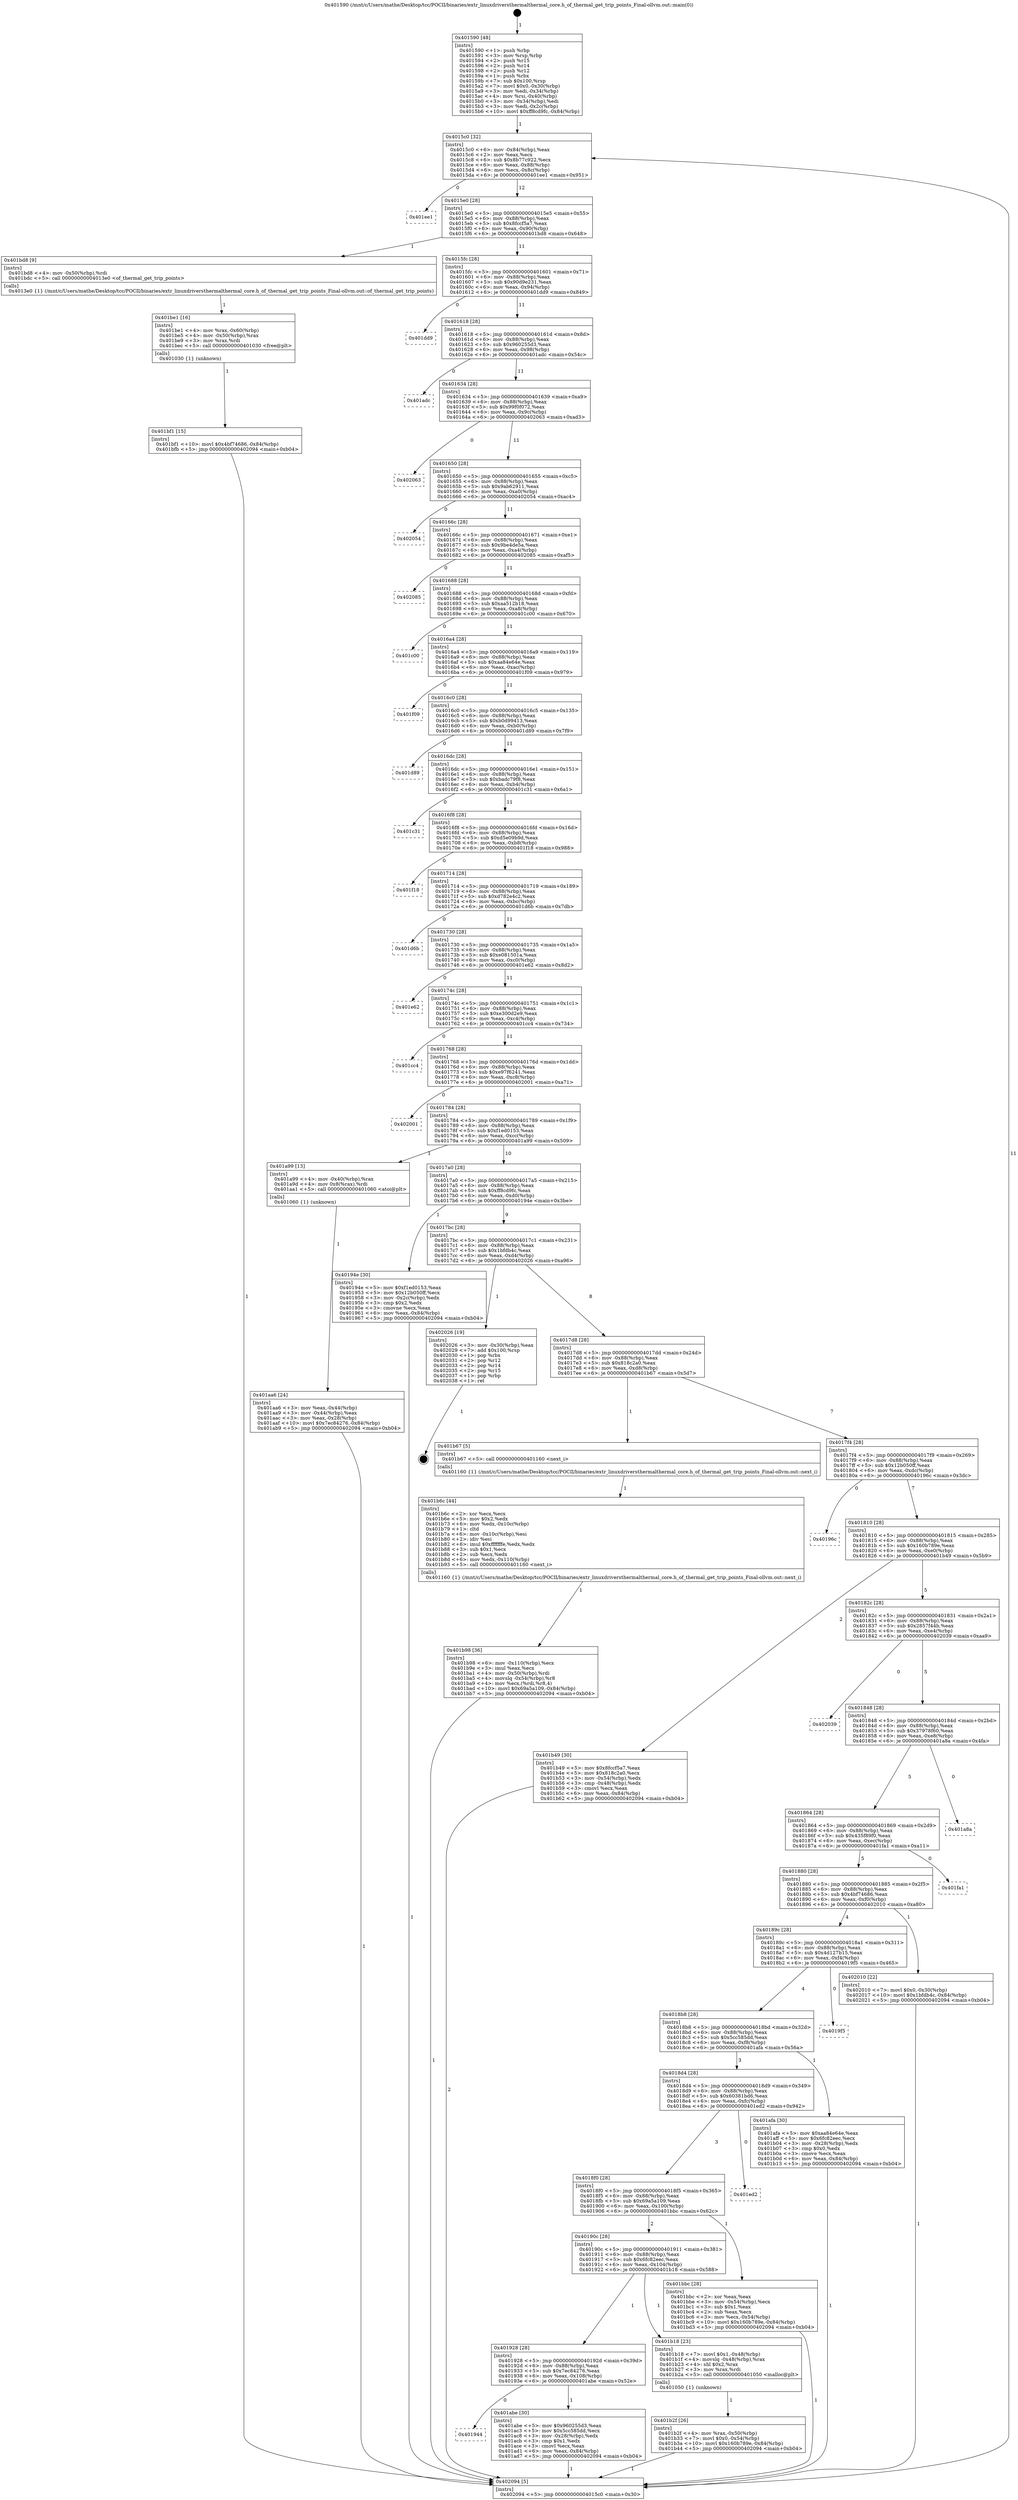 digraph "0x401590" {
  label = "0x401590 (/mnt/c/Users/mathe/Desktop/tcc/POCII/binaries/extr_linuxdriversthermalthermal_core.h_of_thermal_get_trip_points_Final-ollvm.out::main(0))"
  labelloc = "t"
  node[shape=record]

  Entry [label="",width=0.3,height=0.3,shape=circle,fillcolor=black,style=filled]
  "0x4015c0" [label="{
     0x4015c0 [32]\l
     | [instrs]\l
     &nbsp;&nbsp;0x4015c0 \<+6\>: mov -0x84(%rbp),%eax\l
     &nbsp;&nbsp;0x4015c6 \<+2\>: mov %eax,%ecx\l
     &nbsp;&nbsp;0x4015c8 \<+6\>: sub $0x8b77c922,%ecx\l
     &nbsp;&nbsp;0x4015ce \<+6\>: mov %eax,-0x88(%rbp)\l
     &nbsp;&nbsp;0x4015d4 \<+6\>: mov %ecx,-0x8c(%rbp)\l
     &nbsp;&nbsp;0x4015da \<+6\>: je 0000000000401ee1 \<main+0x951\>\l
  }"]
  "0x401ee1" [label="{
     0x401ee1\l
  }", style=dashed]
  "0x4015e0" [label="{
     0x4015e0 [28]\l
     | [instrs]\l
     &nbsp;&nbsp;0x4015e0 \<+5\>: jmp 00000000004015e5 \<main+0x55\>\l
     &nbsp;&nbsp;0x4015e5 \<+6\>: mov -0x88(%rbp),%eax\l
     &nbsp;&nbsp;0x4015eb \<+5\>: sub $0x8fccf5a7,%eax\l
     &nbsp;&nbsp;0x4015f0 \<+6\>: mov %eax,-0x90(%rbp)\l
     &nbsp;&nbsp;0x4015f6 \<+6\>: je 0000000000401bd8 \<main+0x648\>\l
  }"]
  Exit [label="",width=0.3,height=0.3,shape=circle,fillcolor=black,style=filled,peripheries=2]
  "0x401bd8" [label="{
     0x401bd8 [9]\l
     | [instrs]\l
     &nbsp;&nbsp;0x401bd8 \<+4\>: mov -0x50(%rbp),%rdi\l
     &nbsp;&nbsp;0x401bdc \<+5\>: call 00000000004013e0 \<of_thermal_get_trip_points\>\l
     | [calls]\l
     &nbsp;&nbsp;0x4013e0 \{1\} (/mnt/c/Users/mathe/Desktop/tcc/POCII/binaries/extr_linuxdriversthermalthermal_core.h_of_thermal_get_trip_points_Final-ollvm.out::of_thermal_get_trip_points)\l
  }"]
  "0x4015fc" [label="{
     0x4015fc [28]\l
     | [instrs]\l
     &nbsp;&nbsp;0x4015fc \<+5\>: jmp 0000000000401601 \<main+0x71\>\l
     &nbsp;&nbsp;0x401601 \<+6\>: mov -0x88(%rbp),%eax\l
     &nbsp;&nbsp;0x401607 \<+5\>: sub $0x90d9e231,%eax\l
     &nbsp;&nbsp;0x40160c \<+6\>: mov %eax,-0x94(%rbp)\l
     &nbsp;&nbsp;0x401612 \<+6\>: je 0000000000401dd9 \<main+0x849\>\l
  }"]
  "0x401bf1" [label="{
     0x401bf1 [15]\l
     | [instrs]\l
     &nbsp;&nbsp;0x401bf1 \<+10\>: movl $0x4bf74686,-0x84(%rbp)\l
     &nbsp;&nbsp;0x401bfb \<+5\>: jmp 0000000000402094 \<main+0xb04\>\l
  }"]
  "0x401dd9" [label="{
     0x401dd9\l
  }", style=dashed]
  "0x401618" [label="{
     0x401618 [28]\l
     | [instrs]\l
     &nbsp;&nbsp;0x401618 \<+5\>: jmp 000000000040161d \<main+0x8d\>\l
     &nbsp;&nbsp;0x40161d \<+6\>: mov -0x88(%rbp),%eax\l
     &nbsp;&nbsp;0x401623 \<+5\>: sub $0x960255d3,%eax\l
     &nbsp;&nbsp;0x401628 \<+6\>: mov %eax,-0x98(%rbp)\l
     &nbsp;&nbsp;0x40162e \<+6\>: je 0000000000401adc \<main+0x54c\>\l
  }"]
  "0x401be1" [label="{
     0x401be1 [16]\l
     | [instrs]\l
     &nbsp;&nbsp;0x401be1 \<+4\>: mov %rax,-0x60(%rbp)\l
     &nbsp;&nbsp;0x401be5 \<+4\>: mov -0x50(%rbp),%rax\l
     &nbsp;&nbsp;0x401be9 \<+3\>: mov %rax,%rdi\l
     &nbsp;&nbsp;0x401bec \<+5\>: call 0000000000401030 \<free@plt\>\l
     | [calls]\l
     &nbsp;&nbsp;0x401030 \{1\} (unknown)\l
  }"]
  "0x401adc" [label="{
     0x401adc\l
  }", style=dashed]
  "0x401634" [label="{
     0x401634 [28]\l
     | [instrs]\l
     &nbsp;&nbsp;0x401634 \<+5\>: jmp 0000000000401639 \<main+0xa9\>\l
     &nbsp;&nbsp;0x401639 \<+6\>: mov -0x88(%rbp),%eax\l
     &nbsp;&nbsp;0x40163f \<+5\>: sub $0x99f0f072,%eax\l
     &nbsp;&nbsp;0x401644 \<+6\>: mov %eax,-0x9c(%rbp)\l
     &nbsp;&nbsp;0x40164a \<+6\>: je 0000000000402063 \<main+0xad3\>\l
  }"]
  "0x401b98" [label="{
     0x401b98 [36]\l
     | [instrs]\l
     &nbsp;&nbsp;0x401b98 \<+6\>: mov -0x110(%rbp),%ecx\l
     &nbsp;&nbsp;0x401b9e \<+3\>: imul %eax,%ecx\l
     &nbsp;&nbsp;0x401ba1 \<+4\>: mov -0x50(%rbp),%rdi\l
     &nbsp;&nbsp;0x401ba5 \<+4\>: movslq -0x54(%rbp),%r8\l
     &nbsp;&nbsp;0x401ba9 \<+4\>: mov %ecx,(%rdi,%r8,4)\l
     &nbsp;&nbsp;0x401bad \<+10\>: movl $0x69a5a109,-0x84(%rbp)\l
     &nbsp;&nbsp;0x401bb7 \<+5\>: jmp 0000000000402094 \<main+0xb04\>\l
  }"]
  "0x402063" [label="{
     0x402063\l
  }", style=dashed]
  "0x401650" [label="{
     0x401650 [28]\l
     | [instrs]\l
     &nbsp;&nbsp;0x401650 \<+5\>: jmp 0000000000401655 \<main+0xc5\>\l
     &nbsp;&nbsp;0x401655 \<+6\>: mov -0x88(%rbp),%eax\l
     &nbsp;&nbsp;0x40165b \<+5\>: sub $0x9ab62911,%eax\l
     &nbsp;&nbsp;0x401660 \<+6\>: mov %eax,-0xa0(%rbp)\l
     &nbsp;&nbsp;0x401666 \<+6\>: je 0000000000402054 \<main+0xac4\>\l
  }"]
  "0x401b6c" [label="{
     0x401b6c [44]\l
     | [instrs]\l
     &nbsp;&nbsp;0x401b6c \<+2\>: xor %ecx,%ecx\l
     &nbsp;&nbsp;0x401b6e \<+5\>: mov $0x2,%edx\l
     &nbsp;&nbsp;0x401b73 \<+6\>: mov %edx,-0x10c(%rbp)\l
     &nbsp;&nbsp;0x401b79 \<+1\>: cltd\l
     &nbsp;&nbsp;0x401b7a \<+6\>: mov -0x10c(%rbp),%esi\l
     &nbsp;&nbsp;0x401b80 \<+2\>: idiv %esi\l
     &nbsp;&nbsp;0x401b82 \<+6\>: imul $0xfffffffe,%edx,%edx\l
     &nbsp;&nbsp;0x401b88 \<+3\>: sub $0x1,%ecx\l
     &nbsp;&nbsp;0x401b8b \<+2\>: sub %ecx,%edx\l
     &nbsp;&nbsp;0x401b8d \<+6\>: mov %edx,-0x110(%rbp)\l
     &nbsp;&nbsp;0x401b93 \<+5\>: call 0000000000401160 \<next_i\>\l
     | [calls]\l
     &nbsp;&nbsp;0x401160 \{1\} (/mnt/c/Users/mathe/Desktop/tcc/POCII/binaries/extr_linuxdriversthermalthermal_core.h_of_thermal_get_trip_points_Final-ollvm.out::next_i)\l
  }"]
  "0x402054" [label="{
     0x402054\l
  }", style=dashed]
  "0x40166c" [label="{
     0x40166c [28]\l
     | [instrs]\l
     &nbsp;&nbsp;0x40166c \<+5\>: jmp 0000000000401671 \<main+0xe1\>\l
     &nbsp;&nbsp;0x401671 \<+6\>: mov -0x88(%rbp),%eax\l
     &nbsp;&nbsp;0x401677 \<+5\>: sub $0x9be4de5a,%eax\l
     &nbsp;&nbsp;0x40167c \<+6\>: mov %eax,-0xa4(%rbp)\l
     &nbsp;&nbsp;0x401682 \<+6\>: je 0000000000402085 \<main+0xaf5\>\l
  }"]
  "0x401b2f" [label="{
     0x401b2f [26]\l
     | [instrs]\l
     &nbsp;&nbsp;0x401b2f \<+4\>: mov %rax,-0x50(%rbp)\l
     &nbsp;&nbsp;0x401b33 \<+7\>: movl $0x0,-0x54(%rbp)\l
     &nbsp;&nbsp;0x401b3a \<+10\>: movl $0x160b789e,-0x84(%rbp)\l
     &nbsp;&nbsp;0x401b44 \<+5\>: jmp 0000000000402094 \<main+0xb04\>\l
  }"]
  "0x402085" [label="{
     0x402085\l
  }", style=dashed]
  "0x401688" [label="{
     0x401688 [28]\l
     | [instrs]\l
     &nbsp;&nbsp;0x401688 \<+5\>: jmp 000000000040168d \<main+0xfd\>\l
     &nbsp;&nbsp;0x40168d \<+6\>: mov -0x88(%rbp),%eax\l
     &nbsp;&nbsp;0x401693 \<+5\>: sub $0xaa512b18,%eax\l
     &nbsp;&nbsp;0x401698 \<+6\>: mov %eax,-0xa8(%rbp)\l
     &nbsp;&nbsp;0x40169e \<+6\>: je 0000000000401c00 \<main+0x670\>\l
  }"]
  "0x401944" [label="{
     0x401944\l
  }", style=dashed]
  "0x401c00" [label="{
     0x401c00\l
  }", style=dashed]
  "0x4016a4" [label="{
     0x4016a4 [28]\l
     | [instrs]\l
     &nbsp;&nbsp;0x4016a4 \<+5\>: jmp 00000000004016a9 \<main+0x119\>\l
     &nbsp;&nbsp;0x4016a9 \<+6\>: mov -0x88(%rbp),%eax\l
     &nbsp;&nbsp;0x4016af \<+5\>: sub $0xaa84e64e,%eax\l
     &nbsp;&nbsp;0x4016b4 \<+6\>: mov %eax,-0xac(%rbp)\l
     &nbsp;&nbsp;0x4016ba \<+6\>: je 0000000000401f09 \<main+0x979\>\l
  }"]
  "0x401abe" [label="{
     0x401abe [30]\l
     | [instrs]\l
     &nbsp;&nbsp;0x401abe \<+5\>: mov $0x960255d3,%eax\l
     &nbsp;&nbsp;0x401ac3 \<+5\>: mov $0x5cc585dd,%ecx\l
     &nbsp;&nbsp;0x401ac8 \<+3\>: mov -0x28(%rbp),%edx\l
     &nbsp;&nbsp;0x401acb \<+3\>: cmp $0x1,%edx\l
     &nbsp;&nbsp;0x401ace \<+3\>: cmovl %ecx,%eax\l
     &nbsp;&nbsp;0x401ad1 \<+6\>: mov %eax,-0x84(%rbp)\l
     &nbsp;&nbsp;0x401ad7 \<+5\>: jmp 0000000000402094 \<main+0xb04\>\l
  }"]
  "0x401f09" [label="{
     0x401f09\l
  }", style=dashed]
  "0x4016c0" [label="{
     0x4016c0 [28]\l
     | [instrs]\l
     &nbsp;&nbsp;0x4016c0 \<+5\>: jmp 00000000004016c5 \<main+0x135\>\l
     &nbsp;&nbsp;0x4016c5 \<+6\>: mov -0x88(%rbp),%eax\l
     &nbsp;&nbsp;0x4016cb \<+5\>: sub $0xb0d99413,%eax\l
     &nbsp;&nbsp;0x4016d0 \<+6\>: mov %eax,-0xb0(%rbp)\l
     &nbsp;&nbsp;0x4016d6 \<+6\>: je 0000000000401d89 \<main+0x7f9\>\l
  }"]
  "0x401928" [label="{
     0x401928 [28]\l
     | [instrs]\l
     &nbsp;&nbsp;0x401928 \<+5\>: jmp 000000000040192d \<main+0x39d\>\l
     &nbsp;&nbsp;0x40192d \<+6\>: mov -0x88(%rbp),%eax\l
     &nbsp;&nbsp;0x401933 \<+5\>: sub $0x7ec84276,%eax\l
     &nbsp;&nbsp;0x401938 \<+6\>: mov %eax,-0x108(%rbp)\l
     &nbsp;&nbsp;0x40193e \<+6\>: je 0000000000401abe \<main+0x52e\>\l
  }"]
  "0x401d89" [label="{
     0x401d89\l
  }", style=dashed]
  "0x4016dc" [label="{
     0x4016dc [28]\l
     | [instrs]\l
     &nbsp;&nbsp;0x4016dc \<+5\>: jmp 00000000004016e1 \<main+0x151\>\l
     &nbsp;&nbsp;0x4016e1 \<+6\>: mov -0x88(%rbp),%eax\l
     &nbsp;&nbsp;0x4016e7 \<+5\>: sub $0xbadc79f8,%eax\l
     &nbsp;&nbsp;0x4016ec \<+6\>: mov %eax,-0xb4(%rbp)\l
     &nbsp;&nbsp;0x4016f2 \<+6\>: je 0000000000401c31 \<main+0x6a1\>\l
  }"]
  "0x401b18" [label="{
     0x401b18 [23]\l
     | [instrs]\l
     &nbsp;&nbsp;0x401b18 \<+7\>: movl $0x1,-0x48(%rbp)\l
     &nbsp;&nbsp;0x401b1f \<+4\>: movslq -0x48(%rbp),%rax\l
     &nbsp;&nbsp;0x401b23 \<+4\>: shl $0x2,%rax\l
     &nbsp;&nbsp;0x401b27 \<+3\>: mov %rax,%rdi\l
     &nbsp;&nbsp;0x401b2a \<+5\>: call 0000000000401050 \<malloc@plt\>\l
     | [calls]\l
     &nbsp;&nbsp;0x401050 \{1\} (unknown)\l
  }"]
  "0x401c31" [label="{
     0x401c31\l
  }", style=dashed]
  "0x4016f8" [label="{
     0x4016f8 [28]\l
     | [instrs]\l
     &nbsp;&nbsp;0x4016f8 \<+5\>: jmp 00000000004016fd \<main+0x16d\>\l
     &nbsp;&nbsp;0x4016fd \<+6\>: mov -0x88(%rbp),%eax\l
     &nbsp;&nbsp;0x401703 \<+5\>: sub $0xd5e09b9d,%eax\l
     &nbsp;&nbsp;0x401708 \<+6\>: mov %eax,-0xb8(%rbp)\l
     &nbsp;&nbsp;0x40170e \<+6\>: je 0000000000401f18 \<main+0x988\>\l
  }"]
  "0x40190c" [label="{
     0x40190c [28]\l
     | [instrs]\l
     &nbsp;&nbsp;0x40190c \<+5\>: jmp 0000000000401911 \<main+0x381\>\l
     &nbsp;&nbsp;0x401911 \<+6\>: mov -0x88(%rbp),%eax\l
     &nbsp;&nbsp;0x401917 \<+5\>: sub $0x6fc82eec,%eax\l
     &nbsp;&nbsp;0x40191c \<+6\>: mov %eax,-0x104(%rbp)\l
     &nbsp;&nbsp;0x401922 \<+6\>: je 0000000000401b18 \<main+0x588\>\l
  }"]
  "0x401f18" [label="{
     0x401f18\l
  }", style=dashed]
  "0x401714" [label="{
     0x401714 [28]\l
     | [instrs]\l
     &nbsp;&nbsp;0x401714 \<+5\>: jmp 0000000000401719 \<main+0x189\>\l
     &nbsp;&nbsp;0x401719 \<+6\>: mov -0x88(%rbp),%eax\l
     &nbsp;&nbsp;0x40171f \<+5\>: sub $0xd782e4c2,%eax\l
     &nbsp;&nbsp;0x401724 \<+6\>: mov %eax,-0xbc(%rbp)\l
     &nbsp;&nbsp;0x40172a \<+6\>: je 0000000000401d6b \<main+0x7db\>\l
  }"]
  "0x401bbc" [label="{
     0x401bbc [28]\l
     | [instrs]\l
     &nbsp;&nbsp;0x401bbc \<+2\>: xor %eax,%eax\l
     &nbsp;&nbsp;0x401bbe \<+3\>: mov -0x54(%rbp),%ecx\l
     &nbsp;&nbsp;0x401bc1 \<+3\>: sub $0x1,%eax\l
     &nbsp;&nbsp;0x401bc4 \<+2\>: sub %eax,%ecx\l
     &nbsp;&nbsp;0x401bc6 \<+3\>: mov %ecx,-0x54(%rbp)\l
     &nbsp;&nbsp;0x401bc9 \<+10\>: movl $0x160b789e,-0x84(%rbp)\l
     &nbsp;&nbsp;0x401bd3 \<+5\>: jmp 0000000000402094 \<main+0xb04\>\l
  }"]
  "0x401d6b" [label="{
     0x401d6b\l
  }", style=dashed]
  "0x401730" [label="{
     0x401730 [28]\l
     | [instrs]\l
     &nbsp;&nbsp;0x401730 \<+5\>: jmp 0000000000401735 \<main+0x1a5\>\l
     &nbsp;&nbsp;0x401735 \<+6\>: mov -0x88(%rbp),%eax\l
     &nbsp;&nbsp;0x40173b \<+5\>: sub $0xe081501a,%eax\l
     &nbsp;&nbsp;0x401740 \<+6\>: mov %eax,-0xc0(%rbp)\l
     &nbsp;&nbsp;0x401746 \<+6\>: je 0000000000401e62 \<main+0x8d2\>\l
  }"]
  "0x4018f0" [label="{
     0x4018f0 [28]\l
     | [instrs]\l
     &nbsp;&nbsp;0x4018f0 \<+5\>: jmp 00000000004018f5 \<main+0x365\>\l
     &nbsp;&nbsp;0x4018f5 \<+6\>: mov -0x88(%rbp),%eax\l
     &nbsp;&nbsp;0x4018fb \<+5\>: sub $0x69a5a109,%eax\l
     &nbsp;&nbsp;0x401900 \<+6\>: mov %eax,-0x100(%rbp)\l
     &nbsp;&nbsp;0x401906 \<+6\>: je 0000000000401bbc \<main+0x62c\>\l
  }"]
  "0x401e62" [label="{
     0x401e62\l
  }", style=dashed]
  "0x40174c" [label="{
     0x40174c [28]\l
     | [instrs]\l
     &nbsp;&nbsp;0x40174c \<+5\>: jmp 0000000000401751 \<main+0x1c1\>\l
     &nbsp;&nbsp;0x401751 \<+6\>: mov -0x88(%rbp),%eax\l
     &nbsp;&nbsp;0x401757 \<+5\>: sub $0xe300d2e9,%eax\l
     &nbsp;&nbsp;0x40175c \<+6\>: mov %eax,-0xc4(%rbp)\l
     &nbsp;&nbsp;0x401762 \<+6\>: je 0000000000401cc4 \<main+0x734\>\l
  }"]
  "0x401ed2" [label="{
     0x401ed2\l
  }", style=dashed]
  "0x401cc4" [label="{
     0x401cc4\l
  }", style=dashed]
  "0x401768" [label="{
     0x401768 [28]\l
     | [instrs]\l
     &nbsp;&nbsp;0x401768 \<+5\>: jmp 000000000040176d \<main+0x1dd\>\l
     &nbsp;&nbsp;0x40176d \<+6\>: mov -0x88(%rbp),%eax\l
     &nbsp;&nbsp;0x401773 \<+5\>: sub $0xe97f6241,%eax\l
     &nbsp;&nbsp;0x401778 \<+6\>: mov %eax,-0xc8(%rbp)\l
     &nbsp;&nbsp;0x40177e \<+6\>: je 0000000000402001 \<main+0xa71\>\l
  }"]
  "0x4018d4" [label="{
     0x4018d4 [28]\l
     | [instrs]\l
     &nbsp;&nbsp;0x4018d4 \<+5\>: jmp 00000000004018d9 \<main+0x349\>\l
     &nbsp;&nbsp;0x4018d9 \<+6\>: mov -0x88(%rbp),%eax\l
     &nbsp;&nbsp;0x4018df \<+5\>: sub $0x60381bd6,%eax\l
     &nbsp;&nbsp;0x4018e4 \<+6\>: mov %eax,-0xfc(%rbp)\l
     &nbsp;&nbsp;0x4018ea \<+6\>: je 0000000000401ed2 \<main+0x942\>\l
  }"]
  "0x402001" [label="{
     0x402001\l
  }", style=dashed]
  "0x401784" [label="{
     0x401784 [28]\l
     | [instrs]\l
     &nbsp;&nbsp;0x401784 \<+5\>: jmp 0000000000401789 \<main+0x1f9\>\l
     &nbsp;&nbsp;0x401789 \<+6\>: mov -0x88(%rbp),%eax\l
     &nbsp;&nbsp;0x40178f \<+5\>: sub $0xf1ed0153,%eax\l
     &nbsp;&nbsp;0x401794 \<+6\>: mov %eax,-0xcc(%rbp)\l
     &nbsp;&nbsp;0x40179a \<+6\>: je 0000000000401a99 \<main+0x509\>\l
  }"]
  "0x401afa" [label="{
     0x401afa [30]\l
     | [instrs]\l
     &nbsp;&nbsp;0x401afa \<+5\>: mov $0xaa84e64e,%eax\l
     &nbsp;&nbsp;0x401aff \<+5\>: mov $0x6fc82eec,%ecx\l
     &nbsp;&nbsp;0x401b04 \<+3\>: mov -0x28(%rbp),%edx\l
     &nbsp;&nbsp;0x401b07 \<+3\>: cmp $0x0,%edx\l
     &nbsp;&nbsp;0x401b0a \<+3\>: cmove %ecx,%eax\l
     &nbsp;&nbsp;0x401b0d \<+6\>: mov %eax,-0x84(%rbp)\l
     &nbsp;&nbsp;0x401b13 \<+5\>: jmp 0000000000402094 \<main+0xb04\>\l
  }"]
  "0x401a99" [label="{
     0x401a99 [13]\l
     | [instrs]\l
     &nbsp;&nbsp;0x401a99 \<+4\>: mov -0x40(%rbp),%rax\l
     &nbsp;&nbsp;0x401a9d \<+4\>: mov 0x8(%rax),%rdi\l
     &nbsp;&nbsp;0x401aa1 \<+5\>: call 0000000000401060 \<atoi@plt\>\l
     | [calls]\l
     &nbsp;&nbsp;0x401060 \{1\} (unknown)\l
  }"]
  "0x4017a0" [label="{
     0x4017a0 [28]\l
     | [instrs]\l
     &nbsp;&nbsp;0x4017a0 \<+5\>: jmp 00000000004017a5 \<main+0x215\>\l
     &nbsp;&nbsp;0x4017a5 \<+6\>: mov -0x88(%rbp),%eax\l
     &nbsp;&nbsp;0x4017ab \<+5\>: sub $0xff8cd9fc,%eax\l
     &nbsp;&nbsp;0x4017b0 \<+6\>: mov %eax,-0xd0(%rbp)\l
     &nbsp;&nbsp;0x4017b6 \<+6\>: je 000000000040194e \<main+0x3be\>\l
  }"]
  "0x4018b8" [label="{
     0x4018b8 [28]\l
     | [instrs]\l
     &nbsp;&nbsp;0x4018b8 \<+5\>: jmp 00000000004018bd \<main+0x32d\>\l
     &nbsp;&nbsp;0x4018bd \<+6\>: mov -0x88(%rbp),%eax\l
     &nbsp;&nbsp;0x4018c3 \<+5\>: sub $0x5cc585dd,%eax\l
     &nbsp;&nbsp;0x4018c8 \<+6\>: mov %eax,-0xf8(%rbp)\l
     &nbsp;&nbsp;0x4018ce \<+6\>: je 0000000000401afa \<main+0x56a\>\l
  }"]
  "0x40194e" [label="{
     0x40194e [30]\l
     | [instrs]\l
     &nbsp;&nbsp;0x40194e \<+5\>: mov $0xf1ed0153,%eax\l
     &nbsp;&nbsp;0x401953 \<+5\>: mov $0x12b050ff,%ecx\l
     &nbsp;&nbsp;0x401958 \<+3\>: mov -0x2c(%rbp),%edx\l
     &nbsp;&nbsp;0x40195b \<+3\>: cmp $0x2,%edx\l
     &nbsp;&nbsp;0x40195e \<+3\>: cmovne %ecx,%eax\l
     &nbsp;&nbsp;0x401961 \<+6\>: mov %eax,-0x84(%rbp)\l
     &nbsp;&nbsp;0x401967 \<+5\>: jmp 0000000000402094 \<main+0xb04\>\l
  }"]
  "0x4017bc" [label="{
     0x4017bc [28]\l
     | [instrs]\l
     &nbsp;&nbsp;0x4017bc \<+5\>: jmp 00000000004017c1 \<main+0x231\>\l
     &nbsp;&nbsp;0x4017c1 \<+6\>: mov -0x88(%rbp),%eax\l
     &nbsp;&nbsp;0x4017c7 \<+5\>: sub $0x1bfdb4c,%eax\l
     &nbsp;&nbsp;0x4017cc \<+6\>: mov %eax,-0xd4(%rbp)\l
     &nbsp;&nbsp;0x4017d2 \<+6\>: je 0000000000402026 \<main+0xa96\>\l
  }"]
  "0x402094" [label="{
     0x402094 [5]\l
     | [instrs]\l
     &nbsp;&nbsp;0x402094 \<+5\>: jmp 00000000004015c0 \<main+0x30\>\l
  }"]
  "0x401590" [label="{
     0x401590 [48]\l
     | [instrs]\l
     &nbsp;&nbsp;0x401590 \<+1\>: push %rbp\l
     &nbsp;&nbsp;0x401591 \<+3\>: mov %rsp,%rbp\l
     &nbsp;&nbsp;0x401594 \<+2\>: push %r15\l
     &nbsp;&nbsp;0x401596 \<+2\>: push %r14\l
     &nbsp;&nbsp;0x401598 \<+2\>: push %r12\l
     &nbsp;&nbsp;0x40159a \<+1\>: push %rbx\l
     &nbsp;&nbsp;0x40159b \<+7\>: sub $0x100,%rsp\l
     &nbsp;&nbsp;0x4015a2 \<+7\>: movl $0x0,-0x30(%rbp)\l
     &nbsp;&nbsp;0x4015a9 \<+3\>: mov %edi,-0x34(%rbp)\l
     &nbsp;&nbsp;0x4015ac \<+4\>: mov %rsi,-0x40(%rbp)\l
     &nbsp;&nbsp;0x4015b0 \<+3\>: mov -0x34(%rbp),%edi\l
     &nbsp;&nbsp;0x4015b3 \<+3\>: mov %edi,-0x2c(%rbp)\l
     &nbsp;&nbsp;0x4015b6 \<+10\>: movl $0xff8cd9fc,-0x84(%rbp)\l
  }"]
  "0x401aa6" [label="{
     0x401aa6 [24]\l
     | [instrs]\l
     &nbsp;&nbsp;0x401aa6 \<+3\>: mov %eax,-0x44(%rbp)\l
     &nbsp;&nbsp;0x401aa9 \<+3\>: mov -0x44(%rbp),%eax\l
     &nbsp;&nbsp;0x401aac \<+3\>: mov %eax,-0x28(%rbp)\l
     &nbsp;&nbsp;0x401aaf \<+10\>: movl $0x7ec84276,-0x84(%rbp)\l
     &nbsp;&nbsp;0x401ab9 \<+5\>: jmp 0000000000402094 \<main+0xb04\>\l
  }"]
  "0x4019f5" [label="{
     0x4019f5\l
  }", style=dashed]
  "0x402026" [label="{
     0x402026 [19]\l
     | [instrs]\l
     &nbsp;&nbsp;0x402026 \<+3\>: mov -0x30(%rbp),%eax\l
     &nbsp;&nbsp;0x402029 \<+7\>: add $0x100,%rsp\l
     &nbsp;&nbsp;0x402030 \<+1\>: pop %rbx\l
     &nbsp;&nbsp;0x402031 \<+2\>: pop %r12\l
     &nbsp;&nbsp;0x402033 \<+2\>: pop %r14\l
     &nbsp;&nbsp;0x402035 \<+2\>: pop %r15\l
     &nbsp;&nbsp;0x402037 \<+1\>: pop %rbp\l
     &nbsp;&nbsp;0x402038 \<+1\>: ret\l
  }"]
  "0x4017d8" [label="{
     0x4017d8 [28]\l
     | [instrs]\l
     &nbsp;&nbsp;0x4017d8 \<+5\>: jmp 00000000004017dd \<main+0x24d\>\l
     &nbsp;&nbsp;0x4017dd \<+6\>: mov -0x88(%rbp),%eax\l
     &nbsp;&nbsp;0x4017e3 \<+5\>: sub $0x818c2a0,%eax\l
     &nbsp;&nbsp;0x4017e8 \<+6\>: mov %eax,-0xd8(%rbp)\l
     &nbsp;&nbsp;0x4017ee \<+6\>: je 0000000000401b67 \<main+0x5d7\>\l
  }"]
  "0x40189c" [label="{
     0x40189c [28]\l
     | [instrs]\l
     &nbsp;&nbsp;0x40189c \<+5\>: jmp 00000000004018a1 \<main+0x311\>\l
     &nbsp;&nbsp;0x4018a1 \<+6\>: mov -0x88(%rbp),%eax\l
     &nbsp;&nbsp;0x4018a7 \<+5\>: sub $0x4d127b15,%eax\l
     &nbsp;&nbsp;0x4018ac \<+6\>: mov %eax,-0xf4(%rbp)\l
     &nbsp;&nbsp;0x4018b2 \<+6\>: je 00000000004019f5 \<main+0x465\>\l
  }"]
  "0x401b67" [label="{
     0x401b67 [5]\l
     | [instrs]\l
     &nbsp;&nbsp;0x401b67 \<+5\>: call 0000000000401160 \<next_i\>\l
     | [calls]\l
     &nbsp;&nbsp;0x401160 \{1\} (/mnt/c/Users/mathe/Desktop/tcc/POCII/binaries/extr_linuxdriversthermalthermal_core.h_of_thermal_get_trip_points_Final-ollvm.out::next_i)\l
  }"]
  "0x4017f4" [label="{
     0x4017f4 [28]\l
     | [instrs]\l
     &nbsp;&nbsp;0x4017f4 \<+5\>: jmp 00000000004017f9 \<main+0x269\>\l
     &nbsp;&nbsp;0x4017f9 \<+6\>: mov -0x88(%rbp),%eax\l
     &nbsp;&nbsp;0x4017ff \<+5\>: sub $0x12b050ff,%eax\l
     &nbsp;&nbsp;0x401804 \<+6\>: mov %eax,-0xdc(%rbp)\l
     &nbsp;&nbsp;0x40180a \<+6\>: je 000000000040196c \<main+0x3dc\>\l
  }"]
  "0x402010" [label="{
     0x402010 [22]\l
     | [instrs]\l
     &nbsp;&nbsp;0x402010 \<+7\>: movl $0x0,-0x30(%rbp)\l
     &nbsp;&nbsp;0x402017 \<+10\>: movl $0x1bfdb4c,-0x84(%rbp)\l
     &nbsp;&nbsp;0x402021 \<+5\>: jmp 0000000000402094 \<main+0xb04\>\l
  }"]
  "0x40196c" [label="{
     0x40196c\l
  }", style=dashed]
  "0x401810" [label="{
     0x401810 [28]\l
     | [instrs]\l
     &nbsp;&nbsp;0x401810 \<+5\>: jmp 0000000000401815 \<main+0x285\>\l
     &nbsp;&nbsp;0x401815 \<+6\>: mov -0x88(%rbp),%eax\l
     &nbsp;&nbsp;0x40181b \<+5\>: sub $0x160b789e,%eax\l
     &nbsp;&nbsp;0x401820 \<+6\>: mov %eax,-0xe0(%rbp)\l
     &nbsp;&nbsp;0x401826 \<+6\>: je 0000000000401b49 \<main+0x5b9\>\l
  }"]
  "0x401880" [label="{
     0x401880 [28]\l
     | [instrs]\l
     &nbsp;&nbsp;0x401880 \<+5\>: jmp 0000000000401885 \<main+0x2f5\>\l
     &nbsp;&nbsp;0x401885 \<+6\>: mov -0x88(%rbp),%eax\l
     &nbsp;&nbsp;0x40188b \<+5\>: sub $0x4bf74686,%eax\l
     &nbsp;&nbsp;0x401890 \<+6\>: mov %eax,-0xf0(%rbp)\l
     &nbsp;&nbsp;0x401896 \<+6\>: je 0000000000402010 \<main+0xa80\>\l
  }"]
  "0x401b49" [label="{
     0x401b49 [30]\l
     | [instrs]\l
     &nbsp;&nbsp;0x401b49 \<+5\>: mov $0x8fccf5a7,%eax\l
     &nbsp;&nbsp;0x401b4e \<+5\>: mov $0x818c2a0,%ecx\l
     &nbsp;&nbsp;0x401b53 \<+3\>: mov -0x54(%rbp),%edx\l
     &nbsp;&nbsp;0x401b56 \<+3\>: cmp -0x48(%rbp),%edx\l
     &nbsp;&nbsp;0x401b59 \<+3\>: cmovl %ecx,%eax\l
     &nbsp;&nbsp;0x401b5c \<+6\>: mov %eax,-0x84(%rbp)\l
     &nbsp;&nbsp;0x401b62 \<+5\>: jmp 0000000000402094 \<main+0xb04\>\l
  }"]
  "0x40182c" [label="{
     0x40182c [28]\l
     | [instrs]\l
     &nbsp;&nbsp;0x40182c \<+5\>: jmp 0000000000401831 \<main+0x2a1\>\l
     &nbsp;&nbsp;0x401831 \<+6\>: mov -0x88(%rbp),%eax\l
     &nbsp;&nbsp;0x401837 \<+5\>: sub $0x2857f44b,%eax\l
     &nbsp;&nbsp;0x40183c \<+6\>: mov %eax,-0xe4(%rbp)\l
     &nbsp;&nbsp;0x401842 \<+6\>: je 0000000000402039 \<main+0xaa9\>\l
  }"]
  "0x401fa1" [label="{
     0x401fa1\l
  }", style=dashed]
  "0x402039" [label="{
     0x402039\l
  }", style=dashed]
  "0x401848" [label="{
     0x401848 [28]\l
     | [instrs]\l
     &nbsp;&nbsp;0x401848 \<+5\>: jmp 000000000040184d \<main+0x2bd\>\l
     &nbsp;&nbsp;0x40184d \<+6\>: mov -0x88(%rbp),%eax\l
     &nbsp;&nbsp;0x401853 \<+5\>: sub $0x37978f60,%eax\l
     &nbsp;&nbsp;0x401858 \<+6\>: mov %eax,-0xe8(%rbp)\l
     &nbsp;&nbsp;0x40185e \<+6\>: je 0000000000401a8a \<main+0x4fa\>\l
  }"]
  "0x401864" [label="{
     0x401864 [28]\l
     | [instrs]\l
     &nbsp;&nbsp;0x401864 \<+5\>: jmp 0000000000401869 \<main+0x2d9\>\l
     &nbsp;&nbsp;0x401869 \<+6\>: mov -0x88(%rbp),%eax\l
     &nbsp;&nbsp;0x40186f \<+5\>: sub $0x435f89f0,%eax\l
     &nbsp;&nbsp;0x401874 \<+6\>: mov %eax,-0xec(%rbp)\l
     &nbsp;&nbsp;0x40187a \<+6\>: je 0000000000401fa1 \<main+0xa11\>\l
  }"]
  "0x401a8a" [label="{
     0x401a8a\l
  }", style=dashed]
  Entry -> "0x401590" [label=" 1"]
  "0x4015c0" -> "0x401ee1" [label=" 0"]
  "0x4015c0" -> "0x4015e0" [label=" 12"]
  "0x402026" -> Exit [label=" 1"]
  "0x4015e0" -> "0x401bd8" [label=" 1"]
  "0x4015e0" -> "0x4015fc" [label=" 11"]
  "0x402010" -> "0x402094" [label=" 1"]
  "0x4015fc" -> "0x401dd9" [label=" 0"]
  "0x4015fc" -> "0x401618" [label=" 11"]
  "0x401bf1" -> "0x402094" [label=" 1"]
  "0x401618" -> "0x401adc" [label=" 0"]
  "0x401618" -> "0x401634" [label=" 11"]
  "0x401be1" -> "0x401bf1" [label=" 1"]
  "0x401634" -> "0x402063" [label=" 0"]
  "0x401634" -> "0x401650" [label=" 11"]
  "0x401bd8" -> "0x401be1" [label=" 1"]
  "0x401650" -> "0x402054" [label=" 0"]
  "0x401650" -> "0x40166c" [label=" 11"]
  "0x401bbc" -> "0x402094" [label=" 1"]
  "0x40166c" -> "0x402085" [label=" 0"]
  "0x40166c" -> "0x401688" [label=" 11"]
  "0x401b98" -> "0x402094" [label=" 1"]
  "0x401688" -> "0x401c00" [label=" 0"]
  "0x401688" -> "0x4016a4" [label=" 11"]
  "0x401b6c" -> "0x401b98" [label=" 1"]
  "0x4016a4" -> "0x401f09" [label=" 0"]
  "0x4016a4" -> "0x4016c0" [label=" 11"]
  "0x401b67" -> "0x401b6c" [label=" 1"]
  "0x4016c0" -> "0x401d89" [label=" 0"]
  "0x4016c0" -> "0x4016dc" [label=" 11"]
  "0x401b2f" -> "0x402094" [label=" 1"]
  "0x4016dc" -> "0x401c31" [label=" 0"]
  "0x4016dc" -> "0x4016f8" [label=" 11"]
  "0x401b18" -> "0x401b2f" [label=" 1"]
  "0x4016f8" -> "0x401f18" [label=" 0"]
  "0x4016f8" -> "0x401714" [label=" 11"]
  "0x401abe" -> "0x402094" [label=" 1"]
  "0x401714" -> "0x401d6b" [label=" 0"]
  "0x401714" -> "0x401730" [label=" 11"]
  "0x401928" -> "0x401944" [label=" 0"]
  "0x401730" -> "0x401e62" [label=" 0"]
  "0x401730" -> "0x40174c" [label=" 11"]
  "0x401b49" -> "0x402094" [label=" 2"]
  "0x40174c" -> "0x401cc4" [label=" 0"]
  "0x40174c" -> "0x401768" [label=" 11"]
  "0x40190c" -> "0x401928" [label=" 1"]
  "0x401768" -> "0x402001" [label=" 0"]
  "0x401768" -> "0x401784" [label=" 11"]
  "0x401afa" -> "0x402094" [label=" 1"]
  "0x401784" -> "0x401a99" [label=" 1"]
  "0x401784" -> "0x4017a0" [label=" 10"]
  "0x4018f0" -> "0x40190c" [label=" 2"]
  "0x4017a0" -> "0x40194e" [label=" 1"]
  "0x4017a0" -> "0x4017bc" [label=" 9"]
  "0x40194e" -> "0x402094" [label=" 1"]
  "0x401590" -> "0x4015c0" [label=" 1"]
  "0x402094" -> "0x4015c0" [label=" 11"]
  "0x401a99" -> "0x401aa6" [label=" 1"]
  "0x401aa6" -> "0x402094" [label=" 1"]
  "0x401928" -> "0x401abe" [label=" 1"]
  "0x4017bc" -> "0x402026" [label=" 1"]
  "0x4017bc" -> "0x4017d8" [label=" 8"]
  "0x4018d4" -> "0x4018f0" [label=" 3"]
  "0x4017d8" -> "0x401b67" [label=" 1"]
  "0x4017d8" -> "0x4017f4" [label=" 7"]
  "0x40190c" -> "0x401b18" [label=" 1"]
  "0x4017f4" -> "0x40196c" [label=" 0"]
  "0x4017f4" -> "0x401810" [label=" 7"]
  "0x4018b8" -> "0x4018d4" [label=" 3"]
  "0x401810" -> "0x401b49" [label=" 2"]
  "0x401810" -> "0x40182c" [label=" 5"]
  "0x4018f0" -> "0x401bbc" [label=" 1"]
  "0x40182c" -> "0x402039" [label=" 0"]
  "0x40182c" -> "0x401848" [label=" 5"]
  "0x40189c" -> "0x4018b8" [label=" 4"]
  "0x401848" -> "0x401a8a" [label=" 0"]
  "0x401848" -> "0x401864" [label=" 5"]
  "0x40189c" -> "0x4019f5" [label=" 0"]
  "0x401864" -> "0x401fa1" [label=" 0"]
  "0x401864" -> "0x401880" [label=" 5"]
  "0x4018b8" -> "0x401afa" [label=" 1"]
  "0x401880" -> "0x402010" [label=" 1"]
  "0x401880" -> "0x40189c" [label=" 4"]
  "0x4018d4" -> "0x401ed2" [label=" 0"]
}
